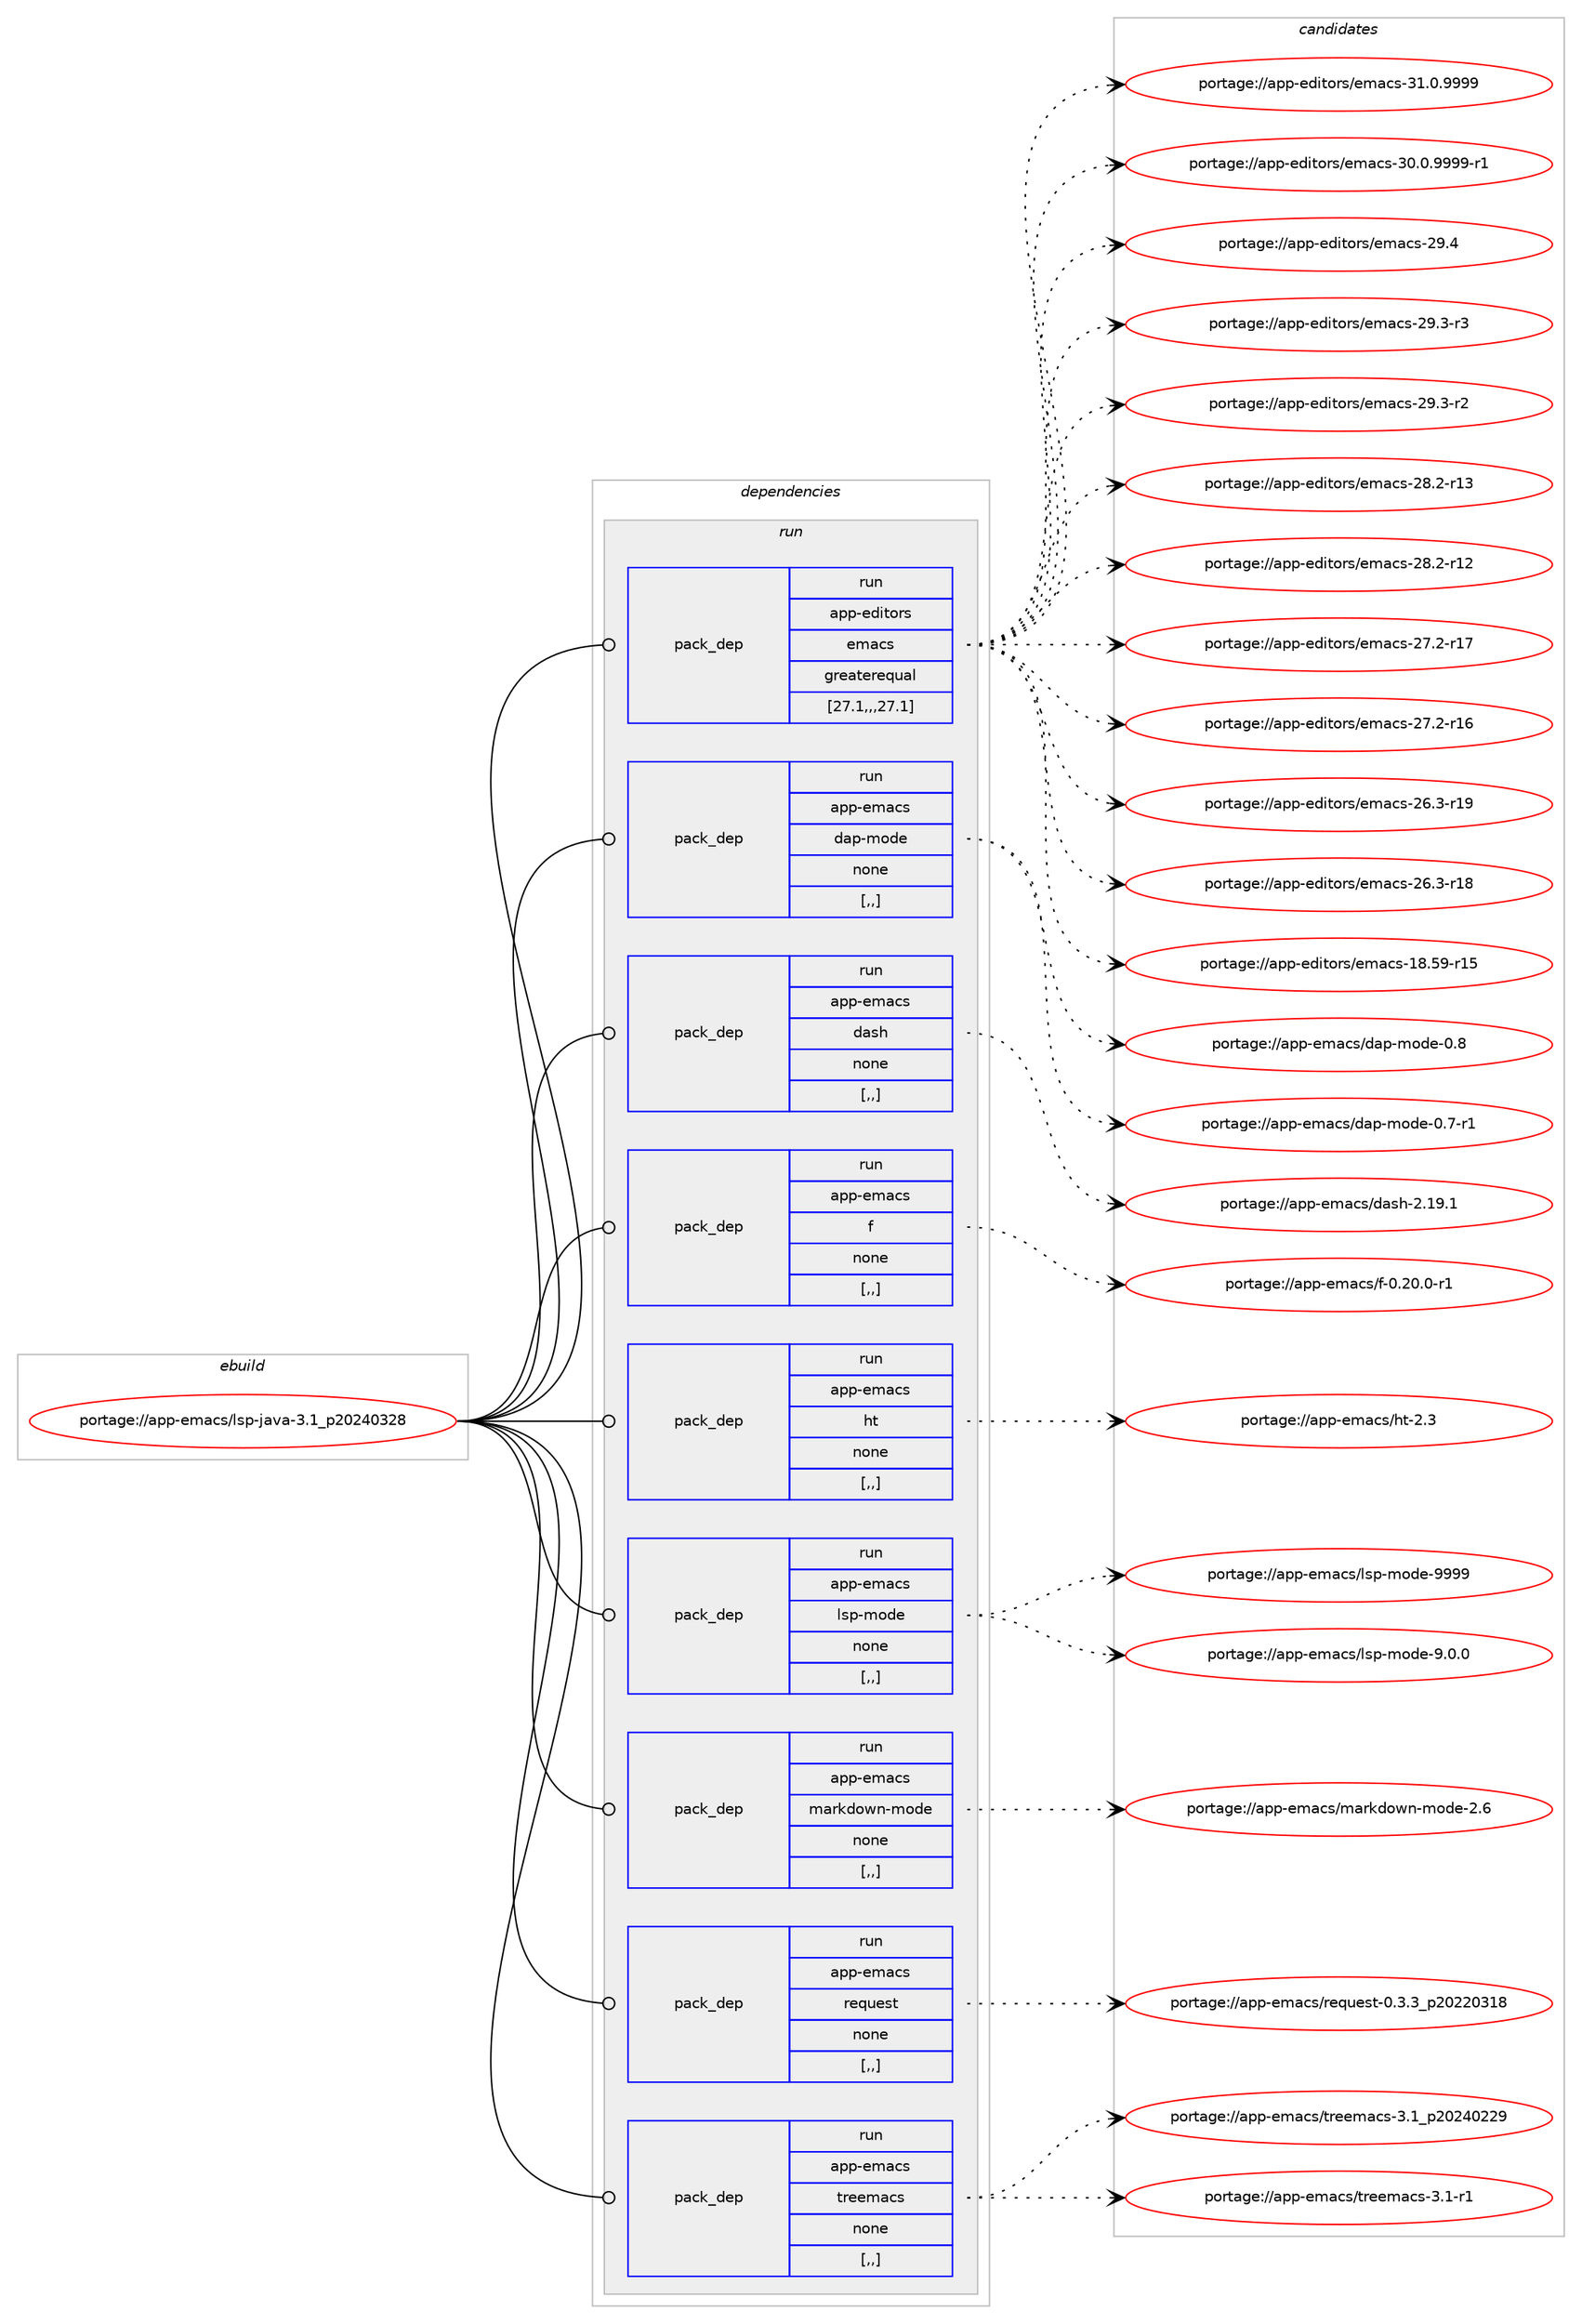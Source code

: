digraph prolog {

# *************
# Graph options
# *************

newrank=true;
concentrate=true;
compound=true;
graph [rankdir=LR,fontname=Helvetica,fontsize=10,ranksep=1.5];#, ranksep=2.5, nodesep=0.2];
edge  [arrowhead=vee];
node  [fontname=Helvetica,fontsize=10];

# **********
# The ebuild
# **********

subgraph cluster_leftcol {
color=gray;
label=<<i>ebuild</i>>;
id [label="portage://app-emacs/lsp-java-3.1_p20240328", color=red, width=4, href="../app-emacs/lsp-java-3.1_p20240328.svg"];
}

# ****************
# The dependencies
# ****************

subgraph cluster_midcol {
color=gray;
label=<<i>dependencies</i>>;
subgraph cluster_compile {
fillcolor="#eeeeee";
style=filled;
label=<<i>compile</i>>;
}
subgraph cluster_compileandrun {
fillcolor="#eeeeee";
style=filled;
label=<<i>compile and run</i>>;
}
subgraph cluster_run {
fillcolor="#eeeeee";
style=filled;
label=<<i>run</i>>;
subgraph pack16590 {
dependency22915 [label=<<TABLE BORDER="0" CELLBORDER="1" CELLSPACING="0" CELLPADDING="4" WIDTH="220"><TR><TD ROWSPAN="6" CELLPADDING="30">pack_dep</TD></TR><TR><TD WIDTH="110">run</TD></TR><TR><TD>app-editors</TD></TR><TR><TD>emacs</TD></TR><TR><TD>greaterequal</TD></TR><TR><TD>[27.1,,,27.1]</TD></TR></TABLE>>, shape=none, color=blue];
}
id:e -> dependency22915:w [weight=20,style="solid",arrowhead="odot"];
subgraph pack16591 {
dependency22916 [label=<<TABLE BORDER="0" CELLBORDER="1" CELLSPACING="0" CELLPADDING="4" WIDTH="220"><TR><TD ROWSPAN="6" CELLPADDING="30">pack_dep</TD></TR><TR><TD WIDTH="110">run</TD></TR><TR><TD>app-emacs</TD></TR><TR><TD>dap-mode</TD></TR><TR><TD>none</TD></TR><TR><TD>[,,]</TD></TR></TABLE>>, shape=none, color=blue];
}
id:e -> dependency22916:w [weight=20,style="solid",arrowhead="odot"];
subgraph pack16592 {
dependency22917 [label=<<TABLE BORDER="0" CELLBORDER="1" CELLSPACING="0" CELLPADDING="4" WIDTH="220"><TR><TD ROWSPAN="6" CELLPADDING="30">pack_dep</TD></TR><TR><TD WIDTH="110">run</TD></TR><TR><TD>app-emacs</TD></TR><TR><TD>dash</TD></TR><TR><TD>none</TD></TR><TR><TD>[,,]</TD></TR></TABLE>>, shape=none, color=blue];
}
id:e -> dependency22917:w [weight=20,style="solid",arrowhead="odot"];
subgraph pack16593 {
dependency22918 [label=<<TABLE BORDER="0" CELLBORDER="1" CELLSPACING="0" CELLPADDING="4" WIDTH="220"><TR><TD ROWSPAN="6" CELLPADDING="30">pack_dep</TD></TR><TR><TD WIDTH="110">run</TD></TR><TR><TD>app-emacs</TD></TR><TR><TD>f</TD></TR><TR><TD>none</TD></TR><TR><TD>[,,]</TD></TR></TABLE>>, shape=none, color=blue];
}
id:e -> dependency22918:w [weight=20,style="solid",arrowhead="odot"];
subgraph pack16594 {
dependency22919 [label=<<TABLE BORDER="0" CELLBORDER="1" CELLSPACING="0" CELLPADDING="4" WIDTH="220"><TR><TD ROWSPAN="6" CELLPADDING="30">pack_dep</TD></TR><TR><TD WIDTH="110">run</TD></TR><TR><TD>app-emacs</TD></TR><TR><TD>ht</TD></TR><TR><TD>none</TD></TR><TR><TD>[,,]</TD></TR></TABLE>>, shape=none, color=blue];
}
id:e -> dependency22919:w [weight=20,style="solid",arrowhead="odot"];
subgraph pack16595 {
dependency22920 [label=<<TABLE BORDER="0" CELLBORDER="1" CELLSPACING="0" CELLPADDING="4" WIDTH="220"><TR><TD ROWSPAN="6" CELLPADDING="30">pack_dep</TD></TR><TR><TD WIDTH="110">run</TD></TR><TR><TD>app-emacs</TD></TR><TR><TD>lsp-mode</TD></TR><TR><TD>none</TD></TR><TR><TD>[,,]</TD></TR></TABLE>>, shape=none, color=blue];
}
id:e -> dependency22920:w [weight=20,style="solid",arrowhead="odot"];
subgraph pack16596 {
dependency22921 [label=<<TABLE BORDER="0" CELLBORDER="1" CELLSPACING="0" CELLPADDING="4" WIDTH="220"><TR><TD ROWSPAN="6" CELLPADDING="30">pack_dep</TD></TR><TR><TD WIDTH="110">run</TD></TR><TR><TD>app-emacs</TD></TR><TR><TD>markdown-mode</TD></TR><TR><TD>none</TD></TR><TR><TD>[,,]</TD></TR></TABLE>>, shape=none, color=blue];
}
id:e -> dependency22921:w [weight=20,style="solid",arrowhead="odot"];
subgraph pack16597 {
dependency22922 [label=<<TABLE BORDER="0" CELLBORDER="1" CELLSPACING="0" CELLPADDING="4" WIDTH="220"><TR><TD ROWSPAN="6" CELLPADDING="30">pack_dep</TD></TR><TR><TD WIDTH="110">run</TD></TR><TR><TD>app-emacs</TD></TR><TR><TD>request</TD></TR><TR><TD>none</TD></TR><TR><TD>[,,]</TD></TR></TABLE>>, shape=none, color=blue];
}
id:e -> dependency22922:w [weight=20,style="solid",arrowhead="odot"];
subgraph pack16598 {
dependency22923 [label=<<TABLE BORDER="0" CELLBORDER="1" CELLSPACING="0" CELLPADDING="4" WIDTH="220"><TR><TD ROWSPAN="6" CELLPADDING="30">pack_dep</TD></TR><TR><TD WIDTH="110">run</TD></TR><TR><TD>app-emacs</TD></TR><TR><TD>treemacs</TD></TR><TR><TD>none</TD></TR><TR><TD>[,,]</TD></TR></TABLE>>, shape=none, color=blue];
}
id:e -> dependency22923:w [weight=20,style="solid",arrowhead="odot"];
}
}

# **************
# The candidates
# **************

subgraph cluster_choices {
rank=same;
color=gray;
label=<<i>candidates</i>>;

subgraph choice16590 {
color=black;
nodesep=1;
choice971121124510110010511611111411547101109979911545514946484657575757 [label="portage://app-editors/emacs-31.0.9999", color=red, width=4,href="../app-editors/emacs-31.0.9999.svg"];
choice9711211245101100105116111114115471011099799115455148464846575757574511449 [label="portage://app-editors/emacs-30.0.9999-r1", color=red, width=4,href="../app-editors/emacs-30.0.9999-r1.svg"];
choice97112112451011001051161111141154710110997991154550574652 [label="portage://app-editors/emacs-29.4", color=red, width=4,href="../app-editors/emacs-29.4.svg"];
choice971121124510110010511611111411547101109979911545505746514511451 [label="portage://app-editors/emacs-29.3-r3", color=red, width=4,href="../app-editors/emacs-29.3-r3.svg"];
choice971121124510110010511611111411547101109979911545505746514511450 [label="portage://app-editors/emacs-29.3-r2", color=red, width=4,href="../app-editors/emacs-29.3-r2.svg"];
choice97112112451011001051161111141154710110997991154550564650451144951 [label="portage://app-editors/emacs-28.2-r13", color=red, width=4,href="../app-editors/emacs-28.2-r13.svg"];
choice97112112451011001051161111141154710110997991154550564650451144950 [label="portage://app-editors/emacs-28.2-r12", color=red, width=4,href="../app-editors/emacs-28.2-r12.svg"];
choice97112112451011001051161111141154710110997991154550554650451144955 [label="portage://app-editors/emacs-27.2-r17", color=red, width=4,href="../app-editors/emacs-27.2-r17.svg"];
choice97112112451011001051161111141154710110997991154550554650451144954 [label="portage://app-editors/emacs-27.2-r16", color=red, width=4,href="../app-editors/emacs-27.2-r16.svg"];
choice97112112451011001051161111141154710110997991154550544651451144957 [label="portage://app-editors/emacs-26.3-r19", color=red, width=4,href="../app-editors/emacs-26.3-r19.svg"];
choice97112112451011001051161111141154710110997991154550544651451144956 [label="portage://app-editors/emacs-26.3-r18", color=red, width=4,href="../app-editors/emacs-26.3-r18.svg"];
choice9711211245101100105116111114115471011099799115454956465357451144953 [label="portage://app-editors/emacs-18.59-r15", color=red, width=4,href="../app-editors/emacs-18.59-r15.svg"];
dependency22915:e -> choice971121124510110010511611111411547101109979911545514946484657575757:w [style=dotted,weight="100"];
dependency22915:e -> choice9711211245101100105116111114115471011099799115455148464846575757574511449:w [style=dotted,weight="100"];
dependency22915:e -> choice97112112451011001051161111141154710110997991154550574652:w [style=dotted,weight="100"];
dependency22915:e -> choice971121124510110010511611111411547101109979911545505746514511451:w [style=dotted,weight="100"];
dependency22915:e -> choice971121124510110010511611111411547101109979911545505746514511450:w [style=dotted,weight="100"];
dependency22915:e -> choice97112112451011001051161111141154710110997991154550564650451144951:w [style=dotted,weight="100"];
dependency22915:e -> choice97112112451011001051161111141154710110997991154550564650451144950:w [style=dotted,weight="100"];
dependency22915:e -> choice97112112451011001051161111141154710110997991154550554650451144955:w [style=dotted,weight="100"];
dependency22915:e -> choice97112112451011001051161111141154710110997991154550554650451144954:w [style=dotted,weight="100"];
dependency22915:e -> choice97112112451011001051161111141154710110997991154550544651451144957:w [style=dotted,weight="100"];
dependency22915:e -> choice97112112451011001051161111141154710110997991154550544651451144956:w [style=dotted,weight="100"];
dependency22915:e -> choice9711211245101100105116111114115471011099799115454956465357451144953:w [style=dotted,weight="100"];
}
subgraph choice16591 {
color=black;
nodesep=1;
choice9711211245101109979911547100971124510911110010145484656 [label="portage://app-emacs/dap-mode-0.8", color=red, width=4,href="../app-emacs/dap-mode-0.8.svg"];
choice97112112451011099799115471009711245109111100101454846554511449 [label="portage://app-emacs/dap-mode-0.7-r1", color=red, width=4,href="../app-emacs/dap-mode-0.7-r1.svg"];
dependency22916:e -> choice9711211245101109979911547100971124510911110010145484656:w [style=dotted,weight="100"];
dependency22916:e -> choice97112112451011099799115471009711245109111100101454846554511449:w [style=dotted,weight="100"];
}
subgraph choice16592 {
color=black;
nodesep=1;
choice97112112451011099799115471009711510445504649574649 [label="portage://app-emacs/dash-2.19.1", color=red, width=4,href="../app-emacs/dash-2.19.1.svg"];
dependency22917:e -> choice97112112451011099799115471009711510445504649574649:w [style=dotted,weight="100"];
}
subgraph choice16593 {
color=black;
nodesep=1;
choice9711211245101109979911547102454846504846484511449 [label="portage://app-emacs/f-0.20.0-r1", color=red, width=4,href="../app-emacs/f-0.20.0-r1.svg"];
dependency22918:e -> choice9711211245101109979911547102454846504846484511449:w [style=dotted,weight="100"];
}
subgraph choice16594 {
color=black;
nodesep=1;
choice971121124510110997991154710411645504651 [label="portage://app-emacs/ht-2.3", color=red, width=4,href="../app-emacs/ht-2.3.svg"];
dependency22919:e -> choice971121124510110997991154710411645504651:w [style=dotted,weight="100"];
}
subgraph choice16595 {
color=black;
nodesep=1;
choice9711211245101109979911547108115112451091111001014557575757 [label="portage://app-emacs/lsp-mode-9999", color=red, width=4,href="../app-emacs/lsp-mode-9999.svg"];
choice971121124510110997991154710811511245109111100101455746484648 [label="portage://app-emacs/lsp-mode-9.0.0", color=red, width=4,href="../app-emacs/lsp-mode-9.0.0.svg"];
dependency22920:e -> choice9711211245101109979911547108115112451091111001014557575757:w [style=dotted,weight="100"];
dependency22920:e -> choice971121124510110997991154710811511245109111100101455746484648:w [style=dotted,weight="100"];
}
subgraph choice16596 {
color=black;
nodesep=1;
choice9711211245101109979911547109971141071001111191104510911110010145504654 [label="portage://app-emacs/markdown-mode-2.6", color=red, width=4,href="../app-emacs/markdown-mode-2.6.svg"];
dependency22921:e -> choice9711211245101109979911547109971141071001111191104510911110010145504654:w [style=dotted,weight="100"];
}
subgraph choice16597 {
color=black;
nodesep=1;
choice9711211245101109979911547114101113117101115116454846514651951125048505048514956 [label="portage://app-emacs/request-0.3.3_p20220318", color=red, width=4,href="../app-emacs/request-0.3.3_p20220318.svg"];
dependency22922:e -> choice9711211245101109979911547114101113117101115116454846514651951125048505048514956:w [style=dotted,weight="100"];
}
subgraph choice16598 {
color=black;
nodesep=1;
choice9711211245101109979911547116114101101109979911545514649951125048505248505057 [label="portage://app-emacs/treemacs-3.1_p20240229", color=red, width=4,href="../app-emacs/treemacs-3.1_p20240229.svg"];
choice97112112451011099799115471161141011011099799115455146494511449 [label="portage://app-emacs/treemacs-3.1-r1", color=red, width=4,href="../app-emacs/treemacs-3.1-r1.svg"];
dependency22923:e -> choice9711211245101109979911547116114101101109979911545514649951125048505248505057:w [style=dotted,weight="100"];
dependency22923:e -> choice97112112451011099799115471161141011011099799115455146494511449:w [style=dotted,weight="100"];
}
}

}
